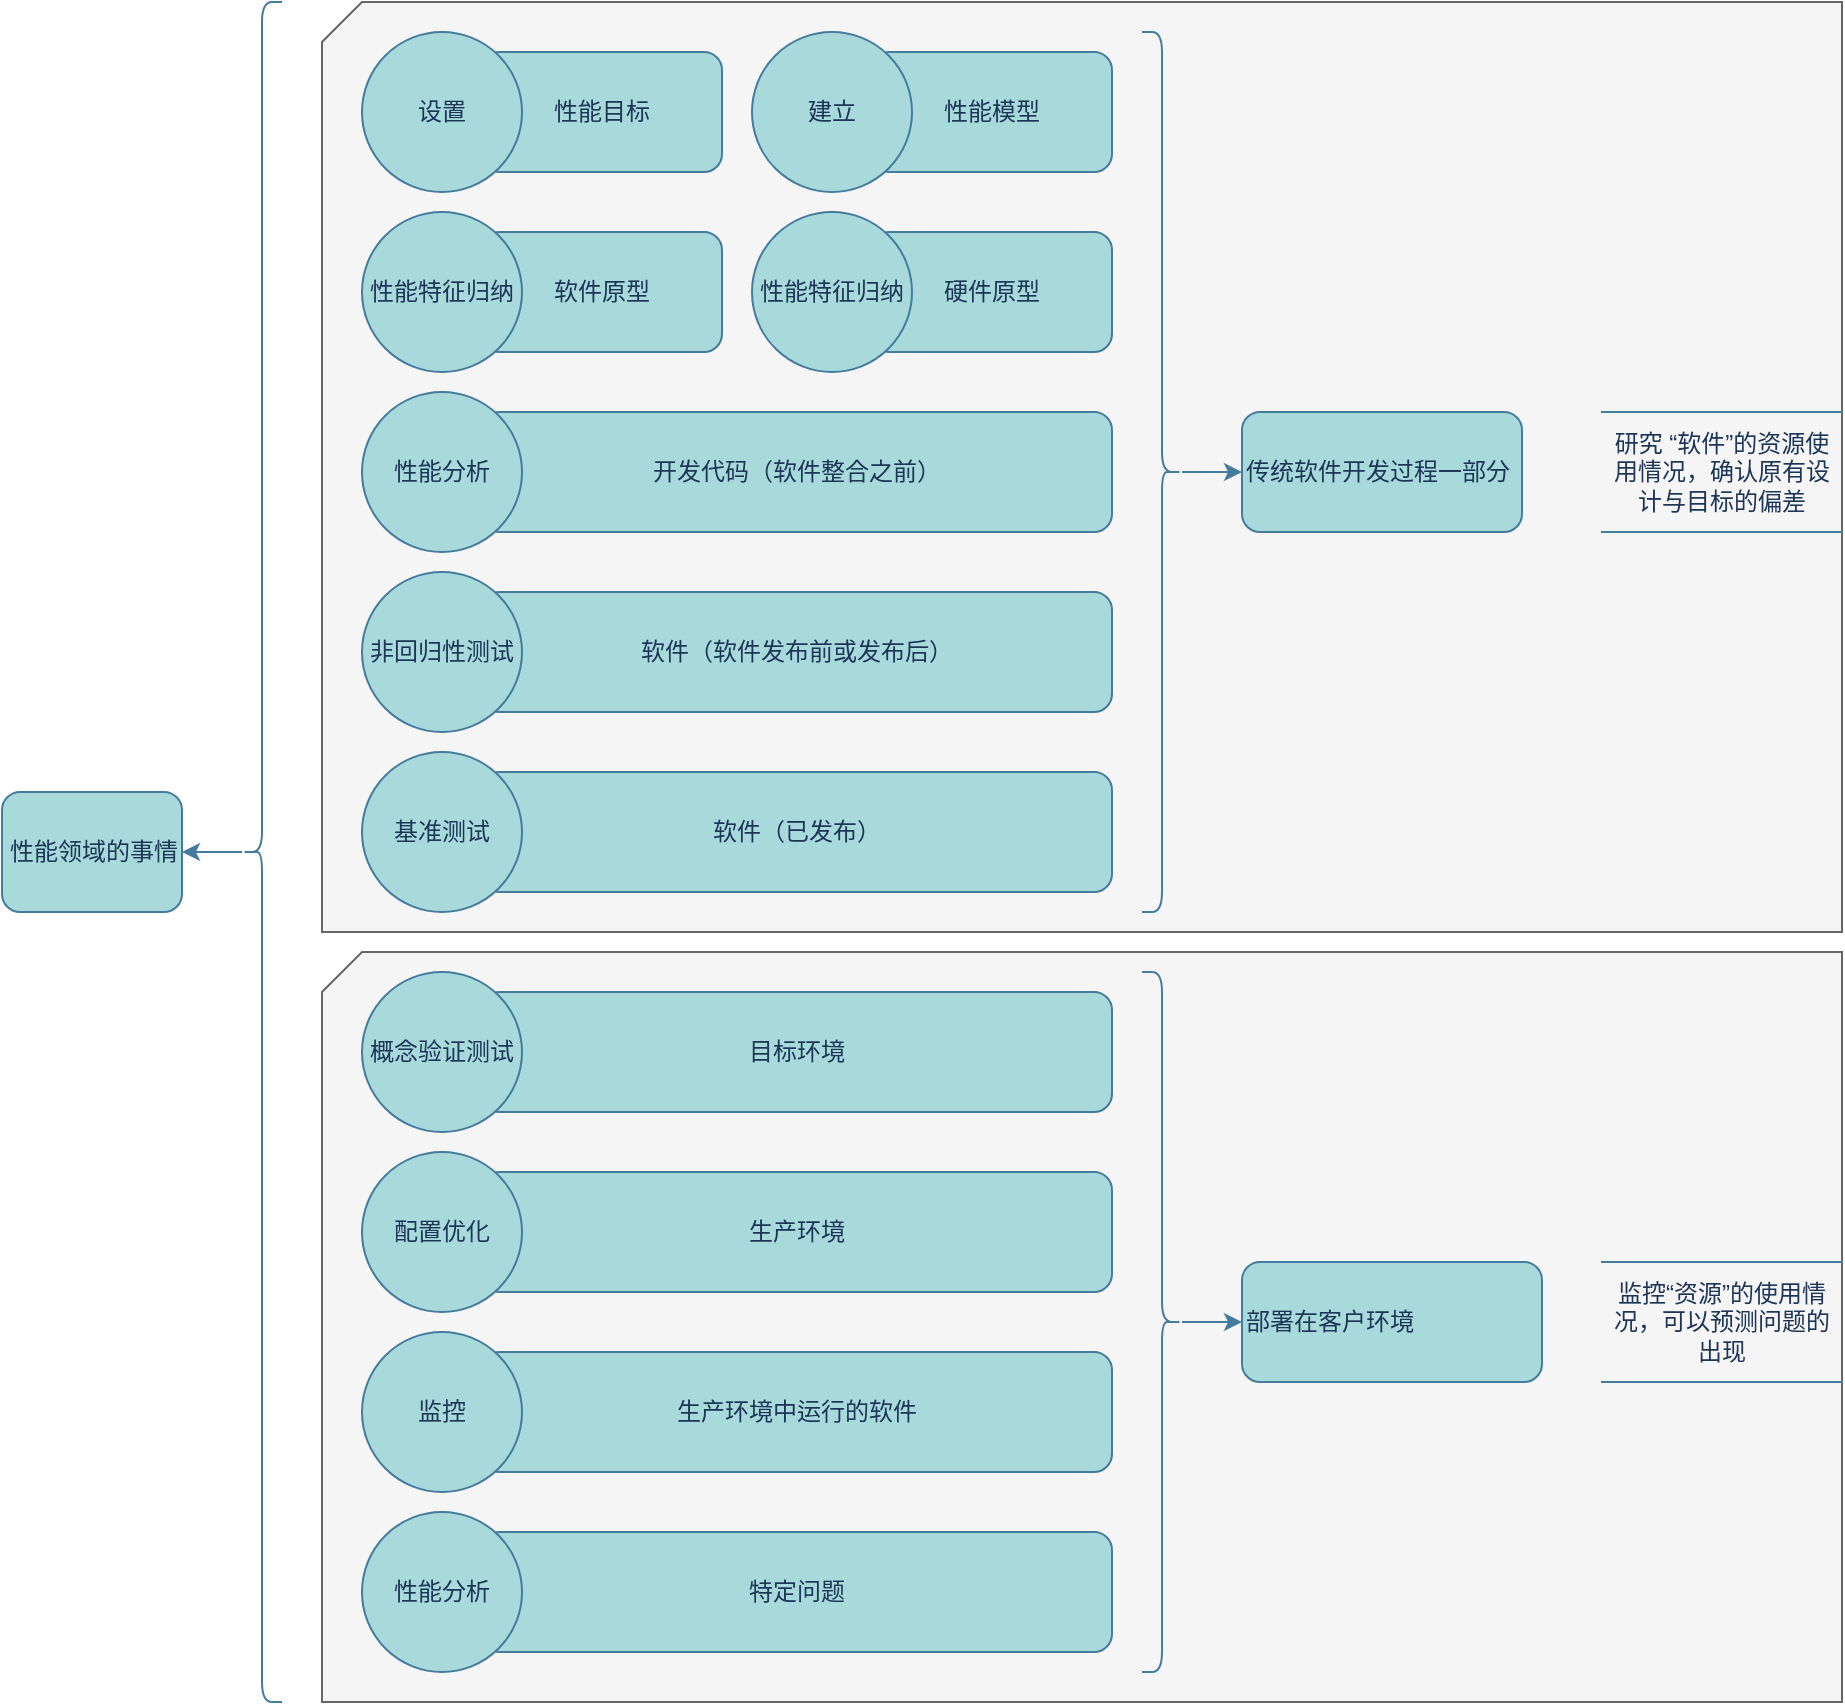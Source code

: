 <mxfile version="20.8.16" type="device" pages="5"><diagram name="1.3 事情" id="CpMYe5FQRm6xeQbsLVcK"><mxGraphModel dx="2092" dy="793" grid="1" gridSize="10" guides="1" tooltips="1" connect="1" arrows="1" fold="1" page="1" pageScale="1" pageWidth="850" pageHeight="1100" math="0" shadow="0"><root><mxCell id="0"/><mxCell id="1" parent="0"/><mxCell id="64dSfb-K3gRe8EuzYyzH-35" value="" style="verticalLabelPosition=bottom;verticalAlign=top;html=1;shape=card;whiteSpace=wrap;size=20;arcSize=12;strokeColor=#666666;fontColor=#333333;fillColor=#f5f5f5;" parent="1" vertex="1"><mxGeometry x="120" y="555" width="760" height="375" as="geometry"/></mxCell><mxCell id="64dSfb-K3gRe8EuzYyzH-33" value="" style="verticalLabelPosition=bottom;verticalAlign=top;html=1;shape=card;whiteSpace=wrap;size=20;arcSize=12;strokeColor=#666666;fontColor=#333333;fillColor=#f5f5f5;" parent="1" vertex="1"><mxGeometry x="120" y="80" width="760" height="465" as="geometry"/></mxCell><mxCell id="64dSfb-K3gRe8EuzYyzH-11" value="开发代码（软件整合之前）" style="rounded=1;whiteSpace=wrap;html=1;strokeColor=#457B9D;fontColor=#1D3557;fillColor=#A8DADC;labelBackgroundColor=none;" parent="1" vertex="1"><mxGeometry x="200" y="285" width="315" height="60" as="geometry"/></mxCell><mxCell id="64dSfb-K3gRe8EuzYyzH-14" value="软件（软件发布前或发布后）" style="rounded=1;whiteSpace=wrap;html=1;strokeColor=#457B9D;fontColor=#1D3557;fillColor=#A8DADC;labelBackgroundColor=none;" parent="1" vertex="1"><mxGeometry x="200" y="375" width="315" height="60" as="geometry"/></mxCell><mxCell id="64dSfb-K3gRe8EuzYyzH-16" value="软件（已发布）" style="rounded=1;whiteSpace=wrap;html=1;strokeColor=#457B9D;fontColor=#1D3557;fillColor=#A8DADC;labelBackgroundColor=none;" parent="1" vertex="1"><mxGeometry x="200" y="465" width="315" height="60" as="geometry"/></mxCell><mxCell id="64dSfb-K3gRe8EuzYyzH-18" value="目标环境" style="rounded=1;whiteSpace=wrap;html=1;strokeColor=#457B9D;fontColor=#1D3557;fillColor=#A8DADC;labelBackgroundColor=none;" parent="1" vertex="1"><mxGeometry x="200" y="575" width="315" height="60" as="geometry"/></mxCell><mxCell id="64dSfb-K3gRe8EuzYyzH-20" value="生产环境" style="rounded=1;whiteSpace=wrap;html=1;strokeColor=#457B9D;fontColor=#1D3557;fillColor=#A8DADC;labelBackgroundColor=none;" parent="1" vertex="1"><mxGeometry x="200" y="665" width="315" height="60" as="geometry"/></mxCell><mxCell id="64dSfb-K3gRe8EuzYyzH-22" value="生产环境中运行的软件" style="rounded=1;whiteSpace=wrap;html=1;strokeColor=#457B9D;fontColor=#1D3557;fillColor=#A8DADC;labelBackgroundColor=none;" parent="1" vertex="1"><mxGeometry x="200" y="755" width="315" height="60" as="geometry"/></mxCell><mxCell id="64dSfb-K3gRe8EuzYyzH-24" value="特定问题" style="rounded=1;whiteSpace=wrap;html=1;strokeColor=#457B9D;fontColor=#1D3557;fillColor=#A8DADC;labelBackgroundColor=none;" parent="1" vertex="1"><mxGeometry x="200" y="845" width="315" height="60" as="geometry"/></mxCell><mxCell id="64dSfb-K3gRe8EuzYyzH-9" value="硬件原型" style="rounded=1;whiteSpace=wrap;html=1;strokeColor=#457B9D;fontColor=#1D3557;fillColor=#A8DADC;labelBackgroundColor=none;" parent="1" vertex="1"><mxGeometry x="395" y="195" width="120" height="60" as="geometry"/></mxCell><mxCell id="64dSfb-K3gRe8EuzYyzH-1" value="性能目标" style="rounded=1;whiteSpace=wrap;html=1;strokeColor=#457B9D;fontColor=#1D3557;fillColor=#A8DADC;labelBackgroundColor=none;" parent="1" vertex="1"><mxGeometry x="200" y="105" width="120" height="60" as="geometry"/></mxCell><mxCell id="64dSfb-K3gRe8EuzYyzH-2" value="性能模型" style="rounded=1;whiteSpace=wrap;html=1;strokeColor=#457B9D;fontColor=#1D3557;fillColor=#A8DADC;labelBackgroundColor=none;" parent="1" vertex="1"><mxGeometry x="395" y="105" width="120" height="60" as="geometry"/></mxCell><mxCell id="64dSfb-K3gRe8EuzYyzH-3" value="软件原型" style="rounded=1;whiteSpace=wrap;html=1;strokeColor=#457B9D;fontColor=#1D3557;fillColor=#A8DADC;labelBackgroundColor=none;" parent="1" vertex="1"><mxGeometry x="200" y="195" width="120" height="60" as="geometry"/></mxCell><mxCell id="64dSfb-K3gRe8EuzYyzH-4" value="性能特征归纳" style="ellipse;whiteSpace=wrap;html=1;aspect=fixed;strokeColor=#457B9D;fontColor=#1D3557;fillColor=#A8DADC;labelBackgroundColor=none;" parent="1" vertex="1"><mxGeometry x="140" y="185" width="80" height="80" as="geometry"/></mxCell><mxCell id="64dSfb-K3gRe8EuzYyzH-5" value="性能特征归纳" style="ellipse;whiteSpace=wrap;html=1;aspect=fixed;strokeColor=#457B9D;fontColor=#1D3557;fillColor=#A8DADC;labelBackgroundColor=none;" parent="1" vertex="1"><mxGeometry x="335" y="185" width="80" height="80" as="geometry"/></mxCell><mxCell id="64dSfb-K3gRe8EuzYyzH-7" value="设置" style="ellipse;whiteSpace=wrap;html=1;aspect=fixed;strokeColor=#457B9D;fontColor=#1D3557;fillColor=#A8DADC;labelBackgroundColor=none;" parent="1" vertex="1"><mxGeometry x="140" y="95" width="80" height="80" as="geometry"/></mxCell><mxCell id="64dSfb-K3gRe8EuzYyzH-8" value="建立" style="ellipse;whiteSpace=wrap;html=1;aspect=fixed;strokeColor=#457B9D;fontColor=#1D3557;fillColor=#A8DADC;labelBackgroundColor=none;" parent="1" vertex="1"><mxGeometry x="335" y="95" width="80" height="80" as="geometry"/></mxCell><mxCell id="64dSfb-K3gRe8EuzYyzH-12" value="性能分析" style="ellipse;whiteSpace=wrap;html=1;aspect=fixed;strokeColor=#457B9D;fontColor=#1D3557;fillColor=#A8DADC;labelBackgroundColor=none;" parent="1" vertex="1"><mxGeometry x="140" y="275" width="80" height="80" as="geometry"/></mxCell><mxCell id="64dSfb-K3gRe8EuzYyzH-15" value="非回归性测试" style="ellipse;whiteSpace=wrap;html=1;aspect=fixed;strokeColor=#457B9D;fontColor=#1D3557;fillColor=#A8DADC;labelBackgroundColor=none;" parent="1" vertex="1"><mxGeometry x="140" y="365" width="80" height="80" as="geometry"/></mxCell><mxCell id="64dSfb-K3gRe8EuzYyzH-17" value="基准测试" style="ellipse;whiteSpace=wrap;html=1;aspect=fixed;strokeColor=#457B9D;fontColor=#1D3557;fillColor=#A8DADC;labelBackgroundColor=none;" parent="1" vertex="1"><mxGeometry x="140" y="455" width="80" height="80" as="geometry"/></mxCell><mxCell id="64dSfb-K3gRe8EuzYyzH-19" value="概念验证测试" style="ellipse;whiteSpace=wrap;html=1;aspect=fixed;strokeColor=#457B9D;fontColor=#1D3557;fillColor=#A8DADC;labelBackgroundColor=none;" parent="1" vertex="1"><mxGeometry x="140" y="565" width="80" height="80" as="geometry"/></mxCell><mxCell id="64dSfb-K3gRe8EuzYyzH-21" value="配置优化" style="ellipse;whiteSpace=wrap;html=1;aspect=fixed;strokeColor=#457B9D;fontColor=#1D3557;fillColor=#A8DADC;labelBackgroundColor=none;" parent="1" vertex="1"><mxGeometry x="140" y="655" width="80" height="80" as="geometry"/></mxCell><mxCell id="64dSfb-K3gRe8EuzYyzH-23" value="监控" style="ellipse;whiteSpace=wrap;html=1;aspect=fixed;strokeColor=#457B9D;fontColor=#1D3557;fillColor=#A8DADC;labelBackgroundColor=none;" parent="1" vertex="1"><mxGeometry x="140" y="745" width="80" height="80" as="geometry"/></mxCell><mxCell id="64dSfb-K3gRe8EuzYyzH-25" value="性能分析" style="ellipse;whiteSpace=wrap;html=1;aspect=fixed;strokeColor=#457B9D;fontColor=#1D3557;fillColor=#A8DADC;labelBackgroundColor=none;" parent="1" vertex="1"><mxGeometry x="140" y="835" width="80" height="80" as="geometry"/></mxCell><mxCell id="64dSfb-K3gRe8EuzYyzH-29" value="" style="edgeStyle=orthogonalEdgeStyle;rounded=0;orthogonalLoop=1;jettySize=auto;html=1;strokeColor=#457B9D;fontColor=#1D3557;fillColor=#A8DADC;" parent="1" source="64dSfb-K3gRe8EuzYyzH-27" target="64dSfb-K3gRe8EuzYyzH-28" edge="1"><mxGeometry relative="1" as="geometry"/></mxCell><mxCell id="64dSfb-K3gRe8EuzYyzH-27" value="" style="shape=curlyBracket;whiteSpace=wrap;html=1;rounded=1;flipH=1;labelPosition=right;verticalLabelPosition=middle;align=left;verticalAlign=middle;strokeColor=#457B9D;fontColor=#1D3557;fillColor=#A8DADC;" parent="1" vertex="1"><mxGeometry x="530" y="95" width="20" height="440" as="geometry"/></mxCell><mxCell id="64dSfb-K3gRe8EuzYyzH-28" value="传统软件开发过程一部分" style="whiteSpace=wrap;html=1;align=left;fillColor=#A8DADC;strokeColor=#457B9D;fontColor=#1D3557;rounded=1;" parent="1" vertex="1"><mxGeometry x="580" y="285" width="140" height="60" as="geometry"/></mxCell><mxCell id="64dSfb-K3gRe8EuzYyzH-32" value="" style="edgeStyle=orthogonalEdgeStyle;rounded=0;orthogonalLoop=1;jettySize=auto;html=1;strokeColor=#457B9D;fontColor=#1D3557;fillColor=#A8DADC;" parent="1" source="64dSfb-K3gRe8EuzYyzH-30" target="64dSfb-K3gRe8EuzYyzH-31" edge="1"><mxGeometry relative="1" as="geometry"/></mxCell><mxCell id="64dSfb-K3gRe8EuzYyzH-30" value="" style="shape=curlyBracket;whiteSpace=wrap;html=1;rounded=1;flipH=1;labelPosition=right;verticalLabelPosition=middle;align=left;verticalAlign=middle;strokeColor=#457B9D;fontColor=#1D3557;fillColor=#A8DADC;" parent="1" vertex="1"><mxGeometry x="530" y="565" width="20" height="350" as="geometry"/></mxCell><mxCell id="64dSfb-K3gRe8EuzYyzH-31" value="部署在客户环境" style="whiteSpace=wrap;html=1;align=left;fillColor=#A8DADC;strokeColor=#457B9D;fontColor=#1D3557;rounded=1;" parent="1" vertex="1"><mxGeometry x="580" y="710" width="150" height="60" as="geometry"/></mxCell><mxCell id="64dSfb-K3gRe8EuzYyzH-34" value="研究 “软件”的资源使用情况，确认原有设计与目标的偏差" style="shape=partialRectangle;whiteSpace=wrap;html=1;left=0;right=0;fillColor=none;strokeColor=#457B9D;fontColor=#1D3557;" parent="1" vertex="1"><mxGeometry x="760" y="285" width="120" height="60" as="geometry"/></mxCell><mxCell id="64dSfb-K3gRe8EuzYyzH-36" value="监控“资源”的使用情况，可以预测问题的出现" style="shape=partialRectangle;whiteSpace=wrap;html=1;left=0;right=0;fillColor=none;strokeColor=#457B9D;fontColor=#1D3557;" parent="1" vertex="1"><mxGeometry x="760" y="710" width="120" height="60" as="geometry"/></mxCell><mxCell id="64dSfb-K3gRe8EuzYyzH-41" value="" style="edgeStyle=orthogonalEdgeStyle;rounded=0;orthogonalLoop=1;jettySize=auto;html=1;strokeColor=#457B9D;fontColor=#1D3557;fillColor=#A8DADC;" parent="1" source="64dSfb-K3gRe8EuzYyzH-37" target="64dSfb-K3gRe8EuzYyzH-40" edge="1"><mxGeometry relative="1" as="geometry"/></mxCell><mxCell id="64dSfb-K3gRe8EuzYyzH-37" value="" style="shape=curlyBracket;whiteSpace=wrap;html=1;rounded=1;labelPosition=left;verticalLabelPosition=middle;align=right;verticalAlign=middle;strokeColor=#457B9D;fontColor=#1D3557;fillColor=#A8DADC;" parent="1" vertex="1"><mxGeometry x="80" y="80" width="20" height="850" as="geometry"/></mxCell><mxCell id="64dSfb-K3gRe8EuzYyzH-40" value="性能领域的事情" style="whiteSpace=wrap;html=1;align=right;fillColor=#A8DADC;strokeColor=#457B9D;fontColor=#1D3557;rounded=1;" parent="1" vertex="1"><mxGeometry x="-40" y="475" width="90" height="60" as="geometry"/></mxCell></root></mxGraphModel></diagram><diagram id="Ev95BMShyrCWPgz9o-53" name="1.4 视角"><mxGraphModel dx="1242" dy="769" grid="1" gridSize="10" guides="1" tooltips="1" connect="1" arrows="1" fold="1" page="1" pageScale="1" pageWidth="850" pageHeight="1100" math="0" shadow="0"><root><mxCell id="0"/><mxCell id="1" parent="0"/><mxCell id="vxHStTJArSNDO-l0W5ec-1" value="" style="rounded=0;whiteSpace=wrap;html=1;dashed=1;" parent="1" vertex="1"><mxGeometry x="260" y="310" width="320" height="290" as="geometry"/></mxCell><mxCell id="vxHStTJArSNDO-l0W5ec-2" value="操作系统软件栈" style="text;html=1;strokeColor=none;fillColor=none;align=center;verticalAlign=middle;whiteSpace=wrap;rounded=0;" parent="1" vertex="1"><mxGeometry x="260" y="310" width="20" height="290" as="geometry"/></mxCell><mxCell id="vxHStTJArSNDO-l0W5ec-5" value="" style="edgeStyle=orthogonalEdgeStyle;rounded=0;orthogonalLoop=1;jettySize=auto;html=1;exitX=0.75;exitY=1;exitDx=0;exitDy=0;" parent="1" source="vxHStTJArSNDO-l0W5ec-3" target="vxHStTJArSNDO-l0W5ec-4" edge="1"><mxGeometry relative="1" as="geometry"/></mxCell><mxCell id="vxHStTJArSNDO-l0W5ec-13" style="edgeStyle=orthogonalEdgeStyle;rounded=0;orthogonalLoop=1;jettySize=auto;html=1;entryX=0.25;entryY=0;entryDx=0;entryDy=0;exitX=0.25;exitY=1;exitDx=0;exitDy=0;" parent="1" source="vxHStTJArSNDO-l0W5ec-3" target="vxHStTJArSNDO-l0W5ec-6" edge="1"><mxGeometry relative="1" as="geometry"/></mxCell><mxCell id="vxHStTJArSNDO-l0W5ec-3" value="Application" style="rounded=1;whiteSpace=wrap;html=1;" parent="1" vertex="1"><mxGeometry x="300" y="230" width="260" height="60" as="geometry"/></mxCell><mxCell id="vxHStTJArSNDO-l0W5ec-7" value="" style="edgeStyle=orthogonalEdgeStyle;rounded=0;orthogonalLoop=1;jettySize=auto;html=1;entryX=0.75;entryY=0;entryDx=0;entryDy=0;" parent="1" source="vxHStTJArSNDO-l0W5ec-4" target="vxHStTJArSNDO-l0W5ec-6" edge="1"><mxGeometry relative="1" as="geometry"/></mxCell><mxCell id="vxHStTJArSNDO-l0W5ec-4" value="系统库" style="rounded=1;whiteSpace=wrap;html=1;" parent="1" vertex="1"><mxGeometry x="430" y="330" width="130" height="60" as="geometry"/></mxCell><mxCell id="vxHStTJArSNDO-l0W5ec-6" value="系统调用" style="rounded=1;whiteSpace=wrap;html=1;" parent="1" vertex="1"><mxGeometry x="300" y="420" width="260" height="60" as="geometry"/></mxCell><mxCell id="vxHStTJArSNDO-l0W5ec-8" value="内核" style="rounded=1;whiteSpace=wrap;html=1;" parent="1" vertex="1"><mxGeometry x="300" y="510" width="260" height="60" as="geometry"/></mxCell><mxCell id="vxHStTJArSNDO-l0W5ec-10" value="设备" style="rounded=1;whiteSpace=wrap;html=1;" parent="1" vertex="1"><mxGeometry x="300" y="610" width="260" height="60" as="geometry"/></mxCell><mxCell id="vxHStTJArSNDO-l0W5ec-9" value="" style="edgeStyle=orthogonalEdgeStyle;rounded=0;orthogonalLoop=1;jettySize=auto;html=1;" parent="1" source="vxHStTJArSNDO-l0W5ec-6" target="vxHStTJArSNDO-l0W5ec-8" edge="1"><mxGeometry relative="1" as="geometry"/></mxCell><mxCell id="vxHStTJArSNDO-l0W5ec-11" value="" style="edgeStyle=orthogonalEdgeStyle;rounded=0;orthogonalLoop=1;jettySize=auto;html=1;" parent="1" source="vxHStTJArSNDO-l0W5ec-8" target="vxHStTJArSNDO-l0W5ec-10" edge="1"><mxGeometry relative="1" as="geometry"/></mxCell><mxCell id="vxHStTJArSNDO-l0W5ec-14" value="" style="endArrow=none;dashed=1;html=1;dashPattern=1 3;strokeWidth=2;rounded=0;" parent="1" edge="1"><mxGeometry width="50" height="50" relative="1" as="geometry"><mxPoint x="580" y="259.5" as="sourcePoint"/><mxPoint x="650" y="259.5" as="targetPoint"/></mxGeometry></mxCell><mxCell id="vxHStTJArSNDO-l0W5ec-15" value="工作负载" style="text;html=1;strokeColor=none;fillColor=none;align=center;verticalAlign=middle;whiteSpace=wrap;rounded=0;" parent="1" vertex="1"><mxGeometry x="660" y="245" width="60" height="30" as="geometry"/></mxCell><mxCell id="vxHStTJArSNDO-l0W5ec-16" value="" style="endArrow=none;dashed=1;html=1;dashPattern=1 3;strokeWidth=2;rounded=0;" parent="1" edge="1"><mxGeometry width="50" height="50" relative="1" as="geometry"><mxPoint x="200" y="640" as="sourcePoint"/><mxPoint x="280" y="640" as="targetPoint"/></mxGeometry></mxCell><mxCell id="vxHStTJArSNDO-l0W5ec-17" value="资源负载" style="text;html=1;strokeColor=none;fillColor=none;align=center;verticalAlign=middle;whiteSpace=wrap;rounded=0;" parent="1" vertex="1"><mxGeometry x="120" y="625" width="60" height="30" as="geometry"/></mxCell><mxCell id="vxHStTJArSNDO-l0W5ec-18" value="" style="endArrow=classic;html=1;rounded=0;" parent="1" edge="1"><mxGeometry width="50" height="50" relative="1" as="geometry"><mxPoint x="689.5" y="280" as="sourcePoint"/><mxPoint x="690" y="630" as="targetPoint"/></mxGeometry></mxCell><mxCell id="vxHStTJArSNDO-l0W5ec-19" value="" style="endArrow=classic;html=1;rounded=0;" parent="1" edge="1"><mxGeometry width="50" height="50" relative="1" as="geometry"><mxPoint x="160" y="610" as="sourcePoint"/><mxPoint x="160.5" y="270" as="targetPoint"/></mxGeometry></mxCell><mxCell id="vxHStTJArSNDO-l0W5ec-20" value="" style="endArrow=none;dashed=1;html=1;dashPattern=1 3;strokeWidth=2;rounded=0;" parent="1" edge="1"><mxGeometry width="50" height="50" relative="1" as="geometry"><mxPoint x="120" y="259.5" as="sourcePoint"/><mxPoint x="280" y="259.5" as="targetPoint"/></mxGeometry></mxCell><mxCell id="vxHStTJArSNDO-l0W5ec-21" value="" style="endArrow=none;dashed=1;html=1;dashPattern=1 3;strokeWidth=2;rounded=0;" parent="1" edge="1"><mxGeometry width="50" height="50" relative="1" as="geometry"><mxPoint x="580" y="639.5" as="sourcePoint"/><mxPoint x="720" y="640" as="targetPoint"/></mxGeometry></mxCell></root></mxGraphModel></diagram><diagram id="hOgJg5eHrW7rp9mmDsAz" name="2.2.1 SUT"><mxGraphModel dx="1242" dy="769" grid="1" gridSize="10" guides="1" tooltips="1" connect="1" arrows="1" fold="1" page="1" pageScale="1" pageWidth="850" pageHeight="1100" math="0" shadow="0"><root><mxCell id="0"/><mxCell id="1" parent="0"/><mxCell id="raiw0eQXXoURdBZPbQ2M-3" value="" style="edgeStyle=orthogonalEdgeStyle;rounded=0;orthogonalLoop=1;jettySize=auto;html=1;" edge="1" parent="1" source="raiw0eQXXoURdBZPbQ2M-1"><mxGeometry relative="1" as="geometry"><mxPoint x="600" y="430" as="targetPoint"/></mxGeometry></mxCell><mxCell id="raiw0eQXXoURdBZPbQ2M-7" value="性能结果" style="edgeLabel;html=1;align=center;verticalAlign=middle;resizable=0;points=[];" vertex="1" connectable="0" parent="raiw0eQXXoURdBZPbQ2M-3"><mxGeometry x="-0.05" y="2" relative="1" as="geometry"><mxPoint y="1" as="offset"/></mxGeometry></mxCell><mxCell id="raiw0eQXXoURdBZPbQ2M-1" value="测试系统" style="rounded=1;whiteSpace=wrap;html=1;" vertex="1" parent="1"><mxGeometry x="320" y="400" width="120" height="60" as="geometry"/></mxCell><mxCell id="raiw0eQXXoURdBZPbQ2M-5" value="" style="edgeStyle=orthogonalEdgeStyle;rounded=0;orthogonalLoop=1;jettySize=auto;html=1;" edge="1" parent="1" target="raiw0eQXXoURdBZPbQ2M-1"><mxGeometry relative="1" as="geometry"><mxPoint x="120" y="430" as="sourcePoint"/></mxGeometry></mxCell><mxCell id="raiw0eQXXoURdBZPbQ2M-6" value="输入&lt;br&gt;（工作负载）" style="edgeLabel;html=1;align=center;verticalAlign=middle;resizable=0;points=[];" vertex="1" connectable="0" parent="raiw0eQXXoURdBZPbQ2M-5"><mxGeometry x="-0.1" y="-3" relative="1" as="geometry"><mxPoint as="offset"/></mxGeometry></mxCell><mxCell id="raiw0eQXXoURdBZPbQ2M-8" value="" style="endArrow=classic;html=1;rounded=0;entryX=0.5;entryY=0;entryDx=0;entryDy=0;" edge="1" parent="1" target="raiw0eQXXoURdBZPbQ2M-1"><mxGeometry width="50" height="50" relative="1" as="geometry"><mxPoint x="380" y="300" as="sourcePoint"/><mxPoint x="390" y="220" as="targetPoint"/></mxGeometry></mxCell><mxCell id="raiw0eQXXoURdBZPbQ2M-9" value="扰动&lt;br&gt;定时执行的系统活动、系统的其他用户以及其他的工作负载" style="edgeLabel;html=1;align=center;verticalAlign=middle;resizable=0;points=[];" vertex="1" connectable="0" parent="raiw0eQXXoURdBZPbQ2M-8"><mxGeometry x="-0.19" y="1" relative="1" as="geometry"><mxPoint as="offset"/></mxGeometry></mxCell></root></mxGraphModel></diagram><diagram id="w0lM8DJo_MW6y7KJD42U" name="2.2.2 排队系统"><mxGraphModel dx="1242" dy="769" grid="1" gridSize="10" guides="1" tooltips="1" connect="1" arrows="1" fold="1" page="1" pageScale="1" pageWidth="850" pageHeight="1100" math="0" shadow="0"><root><mxCell id="0"/><mxCell id="1" parent="0"/><mxCell id="b6b3RsDkDJ6iNtVivWSI-1" value="服务中心" style="rounded=1;whiteSpace=wrap;html=1;" vertex="1" parent="1"><mxGeometry x="460" y="320" width="120" height="80" as="geometry"/></mxCell><mxCell id="b6b3RsDkDJ6iNtVivWSI-2" value="输入&lt;br&gt;（工作负载）" style="endArrow=classic;html=1;rounded=0;entryX=0;entryY=0;entryDx=0;entryDy=0;" edge="1" parent="1" target="b6b3RsDkDJ6iNtVivWSI-1"><mxGeometry x="-1" y="-30" width="50" height="50" relative="1" as="geometry"><mxPoint x="240" y="320" as="sourcePoint"/><mxPoint x="150" y="330" as="targetPoint"/><mxPoint x="-30" y="-30" as="offset"/></mxGeometry></mxCell><mxCell id="b6b3RsDkDJ6iNtVivWSI-3" value="" style="endArrow=classic;html=1;rounded=0;exitX=0;exitY=1;exitDx=0;exitDy=0;" edge="1" parent="1" source="b6b3RsDkDJ6iNtVivWSI-1"><mxGeometry width="50" height="50" relative="1" as="geometry"><mxPoint x="250" y="520" as="sourcePoint"/><mxPoint x="240" y="400" as="targetPoint"/></mxGeometry></mxCell><mxCell id="b6b3RsDkDJ6iNtVivWSI-10" value="输出" style="edgeLabel;html=1;align=center;verticalAlign=middle;resizable=0;points=[];" vertex="1" connectable="0" parent="b6b3RsDkDJ6iNtVivWSI-3"><mxGeometry x="0.818" relative="1" as="geometry"><mxPoint x="-50" as="offset"/></mxGeometry></mxCell><mxCell id="b6b3RsDkDJ6iNtVivWSI-9" value="" style="group" vertex="1" connectable="0" parent="1"><mxGeometry x="295" y="290" width="70" height="20" as="geometry"/></mxCell><mxCell id="b6b3RsDkDJ6iNtVivWSI-4" value="" style="rounded=0;whiteSpace=wrap;html=1;strokeColor=#000000;fillColor=#000000;" vertex="1" parent="b6b3RsDkDJ6iNtVivWSI-9"><mxGeometry width="10" height="20" as="geometry"/></mxCell><mxCell id="b6b3RsDkDJ6iNtVivWSI-5" value="" style="rounded=0;whiteSpace=wrap;html=1;strokeColor=#000000;fillColor=#000000;" vertex="1" parent="b6b3RsDkDJ6iNtVivWSI-9"><mxGeometry x="15" width="10" height="20" as="geometry"/></mxCell><mxCell id="b6b3RsDkDJ6iNtVivWSI-6" value="" style="rounded=0;whiteSpace=wrap;html=1;strokeColor=#000000;fillColor=#000000;" vertex="1" parent="b6b3RsDkDJ6iNtVivWSI-9"><mxGeometry x="30" width="10" height="20" as="geometry"/></mxCell><mxCell id="b6b3RsDkDJ6iNtVivWSI-7" value="" style="rounded=0;whiteSpace=wrap;html=1;strokeColor=#000000;fillColor=#000000;" vertex="1" parent="b6b3RsDkDJ6iNtVivWSI-9"><mxGeometry x="45" width="10" height="20" as="geometry"/></mxCell><mxCell id="b6b3RsDkDJ6iNtVivWSI-8" value="" style="rounded=0;whiteSpace=wrap;html=1;strokeColor=#000000;fillColor=#000000;" vertex="1" parent="b6b3RsDkDJ6iNtVivWSI-9"><mxGeometry x="60" width="10" height="20" as="geometry"/></mxCell><mxCell id="b6b3RsDkDJ6iNtVivWSI-11" value="响应时间" style="endArrow=classic;startArrow=classic;html=1;rounded=0;" edge="1" parent="1"><mxGeometry width="50" height="50" relative="1" as="geometry"><mxPoint x="280" y="400" as="sourcePoint"/><mxPoint x="280" y="320" as="targetPoint"/></mxGeometry></mxCell><mxCell id="b6b3RsDkDJ6iNtVivWSI-12" value="队列" style="text;html=1;strokeColor=none;fillColor=none;align=center;verticalAlign=middle;whiteSpace=wrap;rounded=0;" vertex="1" parent="1"><mxGeometry x="340" y="270" width="60" height="20" as="geometry"/></mxCell><mxCell id="b6b3RsDkDJ6iNtVivWSI-13" value="" style="group" vertex="1" connectable="0" parent="1"><mxGeometry x="370" y="290" width="70" height="20" as="geometry"/></mxCell><mxCell id="b6b3RsDkDJ6iNtVivWSI-14" value="" style="rounded=0;whiteSpace=wrap;html=1;strokeColor=#000000;fillColor=#000000;" vertex="1" parent="b6b3RsDkDJ6iNtVivWSI-13"><mxGeometry width="10.0" height="20" as="geometry"/></mxCell><mxCell id="b6b3RsDkDJ6iNtVivWSI-15" value="" style="rounded=0;whiteSpace=wrap;html=1;strokeColor=#000000;fillColor=#000000;" vertex="1" parent="b6b3RsDkDJ6iNtVivWSI-13"><mxGeometry x="15" width="10.0" height="20" as="geometry"/></mxCell><mxCell id="b6b3RsDkDJ6iNtVivWSI-16" value="" style="rounded=0;whiteSpace=wrap;html=1;strokeColor=#000000;fillColor=#000000;" vertex="1" parent="b6b3RsDkDJ6iNtVivWSI-13"><mxGeometry x="30" width="10.0" height="20" as="geometry"/></mxCell><mxCell id="b6b3RsDkDJ6iNtVivWSI-17" value="" style="rounded=0;whiteSpace=wrap;html=1;strokeColor=#000000;fillColor=#000000;" vertex="1" parent="b6b3RsDkDJ6iNtVivWSI-13"><mxGeometry x="45.0" width="10.0" height="20" as="geometry"/></mxCell><mxCell id="b6b3RsDkDJ6iNtVivWSI-18" value="" style="rounded=0;whiteSpace=wrap;html=1;strokeColor=#000000;fillColor=#000000;" vertex="1" parent="b6b3RsDkDJ6iNtVivWSI-13"><mxGeometry x="60" width="10.0" height="20" as="geometry"/></mxCell></root></mxGraphModel></diagram><diagram id="lWmvDWy4ALlDRi4OA-Ld" name="2.3.1 延迟"><mxGraphModel dx="1242" dy="769" grid="1" gridSize="10" guides="1" tooltips="1" connect="1" arrows="1" fold="1" page="1" pageScale="1" pageWidth="850" pageHeight="1100" math="0" shadow="0"><root><mxCell id="0"/><mxCell id="1" parent="0"/><mxCell id="MZtK2q3n8P5d15qMYdxQ-1" value="" style="endArrow=classic;html=1;rounded=0;" edge="1" parent="1"><mxGeometry width="50" height="50" relative="1" as="geometry"><mxPoint x="200" y="360" as="sourcePoint"/><mxPoint x="440" y="360" as="targetPoint"/></mxGeometry></mxCell><mxCell id="MZtK2q3n8P5d15qMYdxQ-4" value="响应时间" style="edgeLabel;html=1;align=center;verticalAlign=middle;resizable=0;points=[];" vertex="1" connectable="0" parent="MZtK2q3n8P5d15qMYdxQ-1"><mxGeometry x="0.017" y="-4" relative="1" as="geometry"><mxPoint y="-34" as="offset"/></mxGeometry></mxCell><mxCell id="MZtK2q3n8P5d15qMYdxQ-2" value="" style="endArrow=classic;html=1;rounded=0;" edge="1" parent="1"><mxGeometry width="50" height="50" relative="1" as="geometry"><mxPoint x="360" y="440" as="sourcePoint"/><mxPoint x="440" y="440" as="targetPoint"/></mxGeometry></mxCell><mxCell id="MZtK2q3n8P5d15qMYdxQ-9" value="数据传输时间" style="edgeLabel;html=1;align=center;verticalAlign=middle;resizable=0;points=[];" vertex="1" connectable="0" parent="MZtK2q3n8P5d15qMYdxQ-2"><mxGeometry x="0.175" y="-1" relative="1" as="geometry"><mxPoint x="-7" y="-21" as="offset"/></mxGeometry></mxCell><mxCell id="MZtK2q3n8P5d15qMYdxQ-3" value="" style="endArrow=none;html=1;rounded=0;" edge="1" parent="1"><mxGeometry width="50" height="50" relative="1" as="geometry"><mxPoint x="440" y="480" as="sourcePoint"/><mxPoint x="440" y="320" as="targetPoint"/></mxGeometry></mxCell><mxCell id="MZtK2q3n8P5d15qMYdxQ-11" value="完成" style="edgeLabel;html=1;align=center;verticalAlign=middle;resizable=0;points=[];" vertex="1" connectable="0" parent="MZtK2q3n8P5d15qMYdxQ-3"><mxGeometry x="0.075" y="-2" relative="1" as="geometry"><mxPoint x="18" as="offset"/></mxGeometry></mxCell><mxCell id="MZtK2q3n8P5d15qMYdxQ-5" value="" style="endArrow=none;html=1;rounded=0;" edge="1" parent="1"><mxGeometry width="50" height="50" relative="1" as="geometry"><mxPoint x="360" y="460" as="sourcePoint"/><mxPoint x="360" y="400" as="targetPoint"/></mxGeometry></mxCell><mxCell id="MZtK2q3n8P5d15qMYdxQ-6" value="" style="endArrow=classic;html=1;rounded=0;" edge="1" parent="1"><mxGeometry width="50" height="50" relative="1" as="geometry"><mxPoint x="200" y="420" as="sourcePoint"/><mxPoint x="360" y="420" as="targetPoint"/></mxGeometry></mxCell><mxCell id="MZtK2q3n8P5d15qMYdxQ-7" value="连接延时" style="edgeLabel;html=1;align=center;verticalAlign=middle;resizable=0;points=[];" vertex="1" connectable="0" parent="MZtK2q3n8P5d15qMYdxQ-6"><mxGeometry x="0.017" y="-4" relative="1" as="geometry"><mxPoint y="-24" as="offset"/></mxGeometry></mxCell><mxCell id="MZtK2q3n8P5d15qMYdxQ-8" value="" style="endArrow=none;html=1;rounded=0;" edge="1" parent="1"><mxGeometry width="50" height="50" relative="1" as="geometry"><mxPoint x="200" y="480" as="sourcePoint"/><mxPoint x="200" y="320" as="targetPoint"/></mxGeometry></mxCell><mxCell id="MZtK2q3n8P5d15qMYdxQ-10" value="网络服务请求" style="edgeLabel;html=1;align=center;verticalAlign=middle;resizable=0;points=[];" vertex="1" connectable="0" parent="MZtK2q3n8P5d15qMYdxQ-8"><mxGeometry x="0.125" y="2" relative="1" as="geometry"><mxPoint x="-38" as="offset"/></mxGeometry></mxCell></root></mxGraphModel></diagram></mxfile>